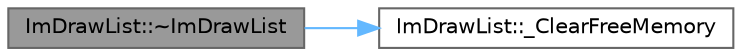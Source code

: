 digraph "ImDrawList::~ImDrawList"
{
 // LATEX_PDF_SIZE
  bgcolor="transparent";
  edge [fontname=Helvetica,fontsize=10,labelfontname=Helvetica,labelfontsize=10];
  node [fontname=Helvetica,fontsize=10,shape=box,height=0.2,width=0.4];
  rankdir="LR";
  Node1 [id="Node000001",label="ImDrawList::~ImDrawList",height=0.2,width=0.4,color="gray40", fillcolor="grey60", style="filled", fontcolor="black",tooltip=" "];
  Node1 -> Node2 [id="edge2_Node000001_Node000002",color="steelblue1",style="solid",tooltip=" "];
  Node2 [id="Node000002",label="ImDrawList::_ClearFreeMemory",height=0.2,width=0.4,color="grey40", fillcolor="white", style="filled",URL="$struct_im_draw_list.html#a61a886a16655c810e04c0ccebb228f9a",tooltip=" "];
}
